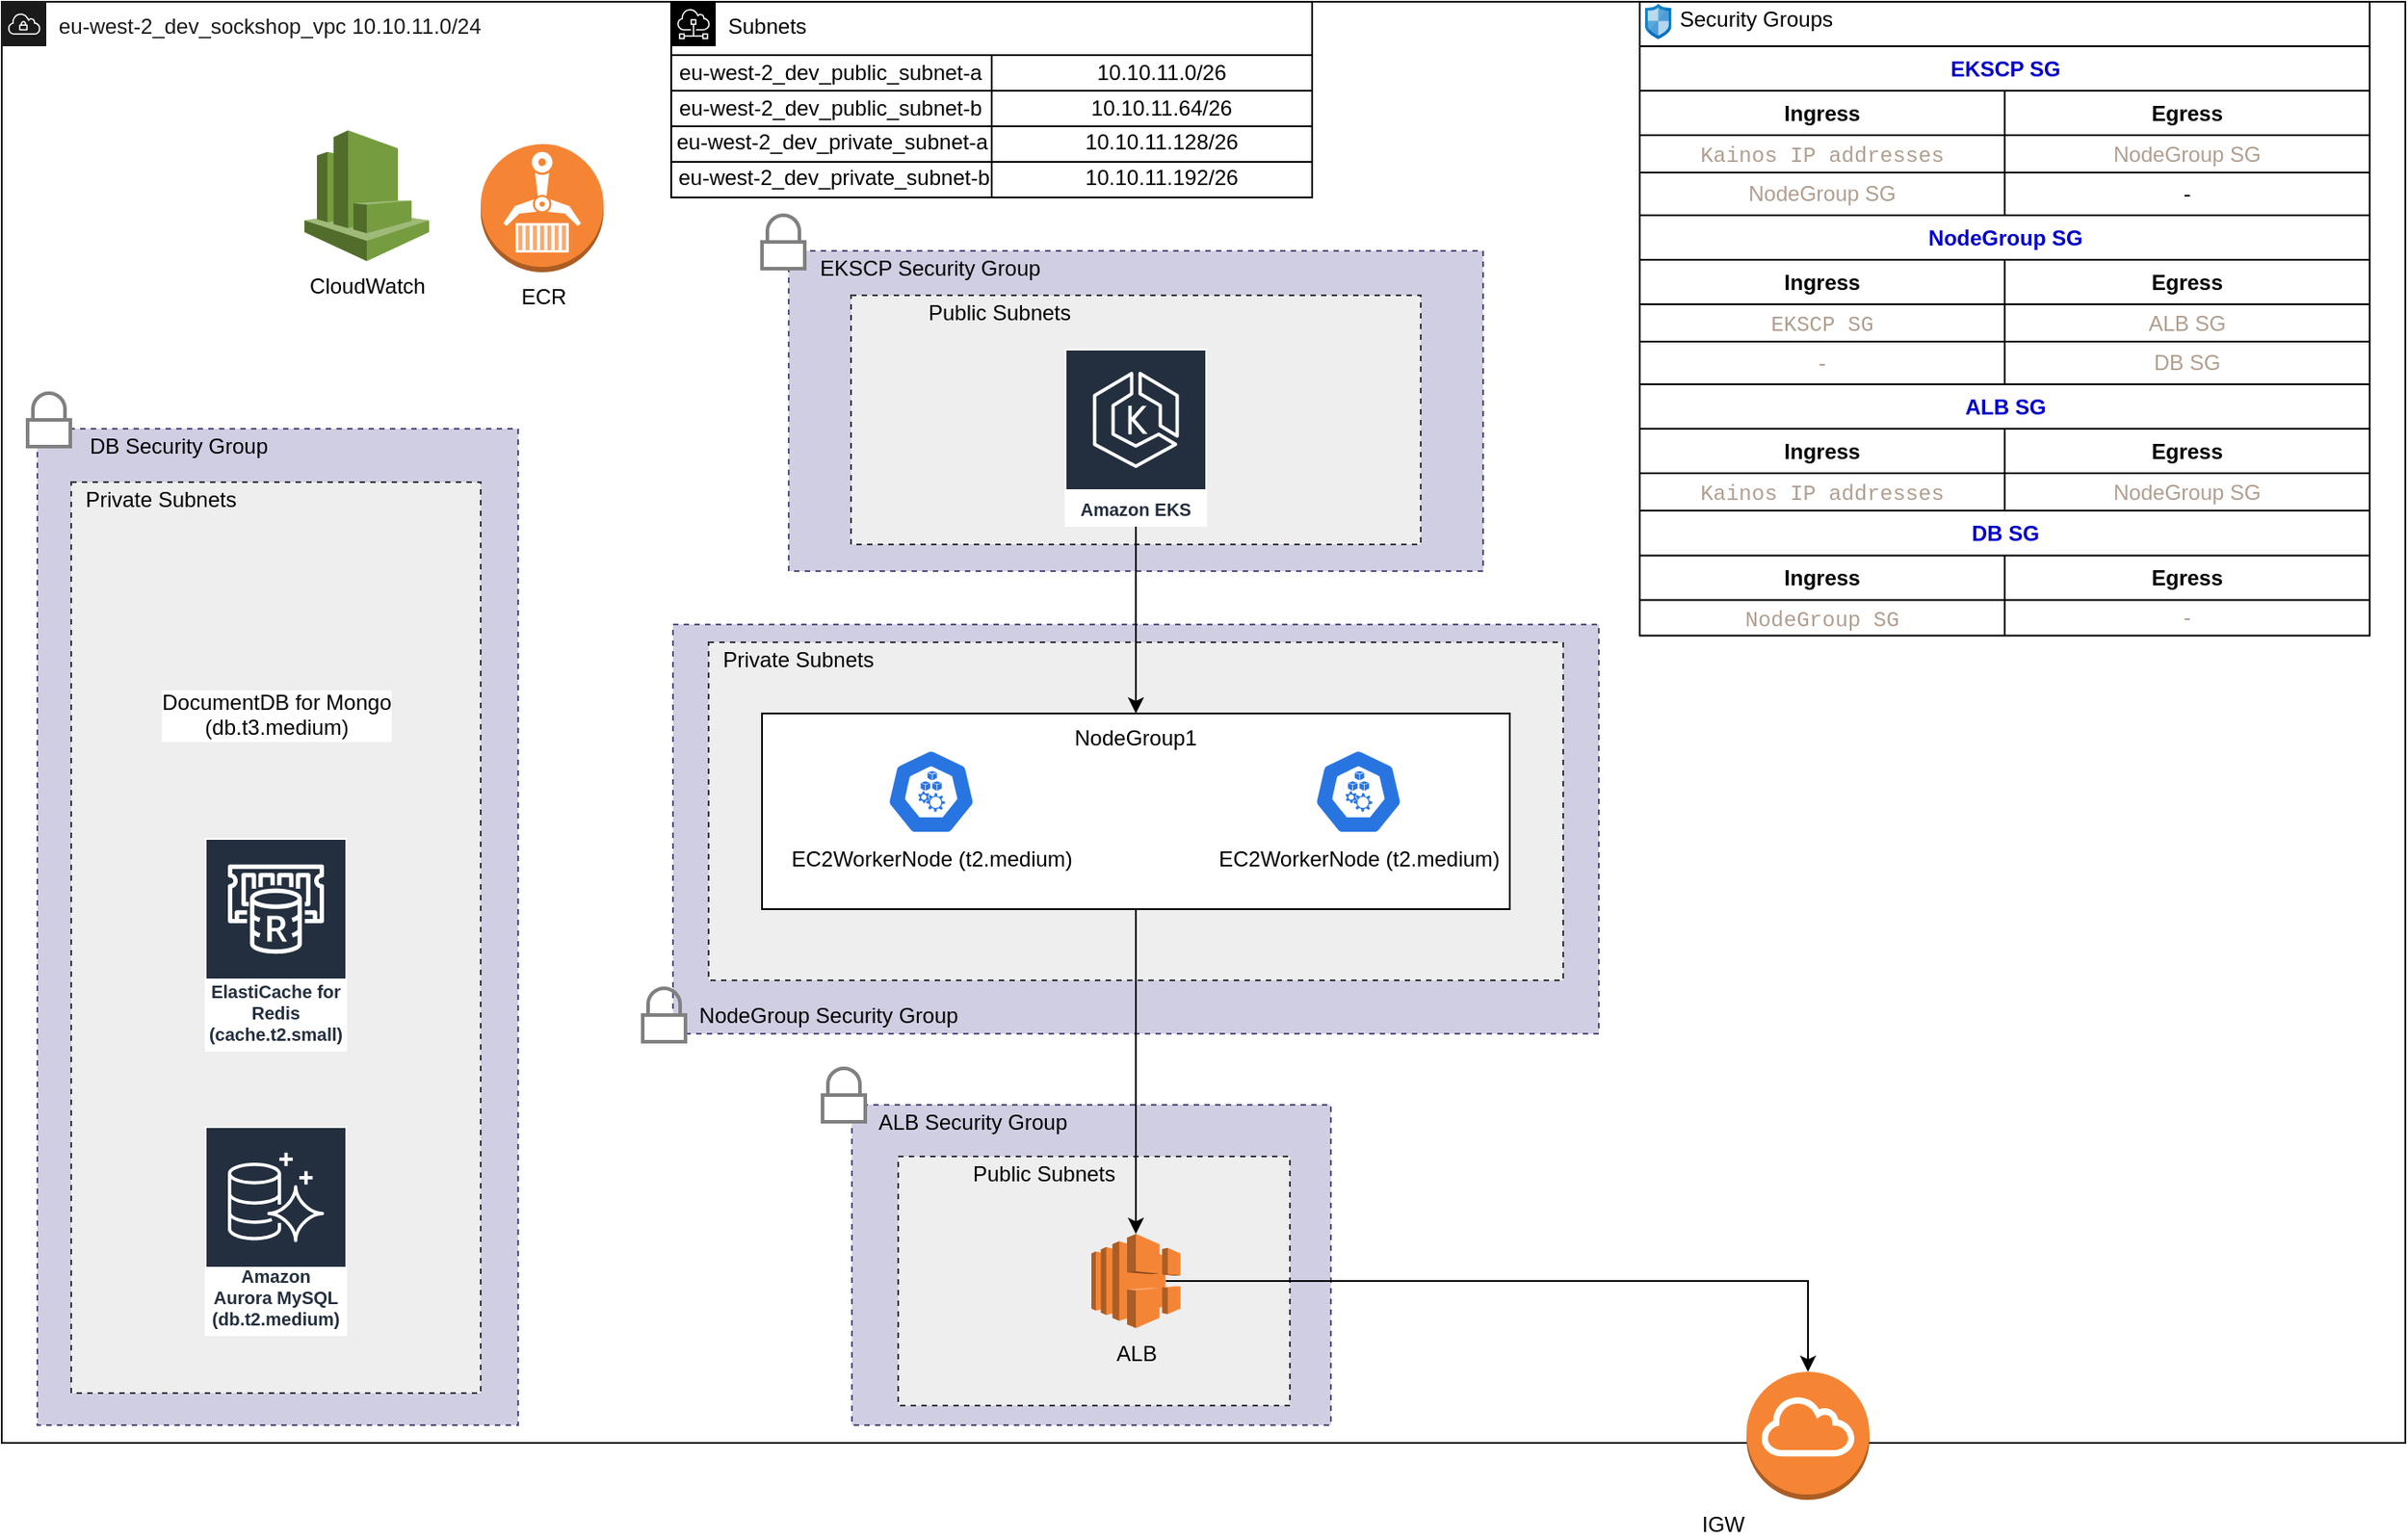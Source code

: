 <mxfile version="15.0.4" type="github">
  <diagram id="c3OkmmICinyhx9Qzug0u" name="Page-1">
    <mxGraphModel dx="2253" dy="826" grid="1" gridSize="10" guides="1" tooltips="1" connect="1" arrows="1" fold="1" page="1" pageScale="1" pageWidth="827" pageHeight="1169" math="0" shadow="0">
      <root>
        <mxCell id="0" />
        <mxCell id="1" parent="0" />
        <mxCell id="Q6DH_GGI92YEEvtaUU8Q-7" value="&lt;font color=&quot;#1a1a1a&quot;&gt;eu-west-2_dev_sockshop_vpc 10.10.11.0/24&lt;/font&gt;" style="outlineConnect=0;gradientColor=none;html=1;whiteSpace=wrap;fontSize=12;fontStyle=0;shape=mxgraph.aws4.group;grIcon=mxgraph.aws4.group_vpc;fillColor=none;verticalAlign=top;align=left;spacingLeft=30;fontColor=#879196;dashed=0;strokeColor=#1A1A1A;" parent="1" vertex="1">
          <mxGeometry x="-120" width="1350" height="810" as="geometry" />
        </mxCell>
        <mxCell id="PPe0d2PN77lnOir_J0Dx-55" value="" style="rounded=0;whiteSpace=wrap;html=1;align=left;fillColor=none;" vertex="1" parent="1">
          <mxGeometry x="800" width="410" height="350" as="geometry" />
        </mxCell>
        <mxCell id="PPe0d2PN77lnOir_J0Dx-1" value="" style="rounded=0;whiteSpace=wrap;html=1;dashed=1;strokeColor=#56517e;fillColor=#d0cee2;" vertex="1" parent="1">
          <mxGeometry x="357.5" y="620" width="269" height="180" as="geometry" />
        </mxCell>
        <mxCell id="PPe0d2PN77lnOir_J0Dx-4" value="" style="rounded=0;whiteSpace=wrap;html=1;dashed=1;strokeColor=#36393d;fillColor=#eeeeee;" vertex="1" parent="1">
          <mxGeometry x="383.5" y="649" width="220" height="140" as="geometry" />
        </mxCell>
        <mxCell id="PPe0d2PN77lnOir_J0Dx-2" value="" style="html=1;verticalLabelPosition=bottom;align=center;labelBackgroundColor=#ffffff;verticalAlign=top;strokeWidth=2;shadow=0;dashed=0;shape=mxgraph.ios7.icons.locked;strokeColor=#808080;" vertex="1" parent="1">
          <mxGeometry x="341" y="599.5" width="24" height="30" as="geometry" />
        </mxCell>
        <mxCell id="PPe0d2PN77lnOir_J0Dx-3" value="ALB Security Group" style="text;html=1;resizable=0;autosize=1;align=center;verticalAlign=middle;points=[];fillColor=none;strokeColor=none;rounded=0;dashed=1;" vertex="1" parent="1">
          <mxGeometry x="365" y="620" width="120" height="20" as="geometry" />
        </mxCell>
        <mxCell id="NVxo6oa8V2vWCA_GPj96-85" value="" style="rounded=0;whiteSpace=wrap;html=1;dashed=1;strokeColor=#56517e;fillColor=#d0cee2;" parent="1" vertex="1">
          <mxGeometry x="322" y="140" width="390" height="180" as="geometry" />
        </mxCell>
        <mxCell id="NVxo6oa8V2vWCA_GPj96-82" value="" style="rounded=0;whiteSpace=wrap;html=1;dashed=1;strokeColor=#56517e;fillColor=#d0cee2;" parent="1" vertex="1">
          <mxGeometry x="257" y="350" width="520" height="230" as="geometry" />
        </mxCell>
        <mxCell id="NVxo6oa8V2vWCA_GPj96-62" value="" style="rounded=0;whiteSpace=wrap;html=1;dashed=1;strokeColor=#56517e;fillColor=#d0cee2;" parent="1" vertex="1">
          <mxGeometry x="-100" y="240" width="270" height="560" as="geometry" />
        </mxCell>
        <mxCell id="NVxo6oa8V2vWCA_GPj96-58" value="" style="rounded=0;whiteSpace=wrap;html=1;dashed=1;strokeColor=#36393d;fillColor=#eeeeee;" parent="1" vertex="1">
          <mxGeometry x="-81" y="270" width="230" height="512" as="geometry" />
        </mxCell>
        <mxCell id="NVxo6oa8V2vWCA_GPj96-56" value="" style="rounded=0;whiteSpace=wrap;html=1;dashed=1;strokeColor=#36393d;fillColor=#eeeeee;" parent="1" vertex="1">
          <mxGeometry x="357" y="165" width="320" height="140" as="geometry" />
        </mxCell>
        <mxCell id="NVxo6oa8V2vWCA_GPj96-54" value="" style="rounded=0;whiteSpace=wrap;html=1;dashed=1;strokeColor=#36393d;fillColor=#eeeeee;" parent="1" vertex="1">
          <mxGeometry x="277" y="360" width="480" height="190" as="geometry" />
        </mxCell>
        <mxCell id="NVxo6oa8V2vWCA_GPj96-47" style="edgeStyle=orthogonalEdgeStyle;rounded=0;orthogonalLoop=1;jettySize=auto;html=1;entryX=0.5;entryY=0;entryDx=0;entryDy=0;entryPerimeter=0;" parent="1" source="Q6DH_GGI92YEEvtaUU8Q-6" target="NVxo6oa8V2vWCA_GPj96-46" edge="1">
          <mxGeometry relative="1" as="geometry" />
        </mxCell>
        <mxCell id="Q6DH_GGI92YEEvtaUU8Q-6" value="NodeGroup1" style="rounded=0;whiteSpace=wrap;html=1;verticalAlign=top;" parent="1" vertex="1">
          <mxGeometry x="307" y="400" width="420" height="110" as="geometry" />
        </mxCell>
        <mxCell id="NVxo6oa8V2vWCA_GPj96-49" style="edgeStyle=orthogonalEdgeStyle;rounded=0;orthogonalLoop=1;jettySize=auto;html=1;" parent="1" source="Q6DH_GGI92YEEvtaUU8Q-1" target="Q6DH_GGI92YEEvtaUU8Q-6" edge="1">
          <mxGeometry relative="1" as="geometry" />
        </mxCell>
        <mxCell id="Q6DH_GGI92YEEvtaUU8Q-1" value="Amazon EKS" style="outlineConnect=0;fontColor=#232F3E;gradientColor=none;strokeColor=#ffffff;fillColor=#232F3E;dashed=0;verticalLabelPosition=middle;verticalAlign=bottom;align=center;html=1;whiteSpace=wrap;fontSize=10;fontStyle=1;spacing=3;shape=mxgraph.aws4.productIcon;prIcon=mxgraph.aws4.eks;" parent="1" vertex="1">
          <mxGeometry x="477" y="195" width="80" height="100" as="geometry" />
        </mxCell>
        <mxCell id="Q6DH_GGI92YEEvtaUU8Q-2" value="EC2WorkerNode (t2.medium)" style="html=1;dashed=0;whitespace=wrap;fillColor=#2875E2;strokeColor=#ffffff;points=[[0.005,0.63,0],[0.1,0.2,0],[0.9,0.2,0],[0.5,0,0],[0.995,0.63,0],[0.72,0.99,0],[0.5,1,0],[0.28,0.99,0]];shape=mxgraph.kubernetes.icon;prIcon=node;verticalAlign=top;labelPosition=center;verticalLabelPosition=bottom;align=center;" parent="1" vertex="1">
          <mxGeometry x="377" y="420" width="50" height="48" as="geometry" />
        </mxCell>
        <mxCell id="Q6DH_GGI92YEEvtaUU8Q-5" value="EC2WorkerNode (t2.medium)" style="html=1;dashed=0;whitespace=wrap;fillColor=#2875E2;strokeColor=#ffffff;points=[[0.005,0.63,0],[0.1,0.2,0],[0.9,0.2,0],[0.5,0,0],[0.995,0.63,0],[0.72,0.99,0],[0.5,1,0],[0.28,0.99,0]];shape=mxgraph.kubernetes.icon;prIcon=node;verticalAlign=top;labelPosition=center;verticalLabelPosition=bottom;align=center;" parent="1" vertex="1">
          <mxGeometry x="617" y="420" width="50" height="48" as="geometry" />
        </mxCell>
        <mxCell id="NVxo6oa8V2vWCA_GPj96-1" value="&lt;font color=&quot;#000000&quot;&gt;Subnets&lt;/font&gt;" style="outlineConnect=0;gradientColor=none;html=1;whiteSpace=wrap;fontSize=12;fontStyle=0;shape=mxgraph.aws4.group;grIcon=mxgraph.aws4.group_subnet;fillColor=none;verticalAlign=top;align=left;spacingLeft=30;fontColor=#E8E8E8;dashed=0;" parent="1" vertex="1">
          <mxGeometry x="256" width="360" height="110" as="geometry" />
        </mxCell>
        <mxCell id="NVxo6oa8V2vWCA_GPj96-24" value="" style="shape=table;startSize=0;container=1;collapsible=0;childLayout=tableLayout;" parent="1" vertex="1">
          <mxGeometry x="256" y="30" width="360" height="80" as="geometry" />
        </mxCell>
        <mxCell id="NVxo6oa8V2vWCA_GPj96-25" value="" style="shape=partialRectangle;collapsible=0;dropTarget=0;pointerEvents=0;fillColor=none;top=0;left=0;bottom=0;right=0;points=[[0,0.5],[1,0.5]];portConstraint=eastwest;" parent="NVxo6oa8V2vWCA_GPj96-24" vertex="1">
          <mxGeometry width="360" height="20" as="geometry" />
        </mxCell>
        <mxCell id="NVxo6oa8V2vWCA_GPj96-26" value="" style="shape=partialRectangle;html=1;whiteSpace=wrap;connectable=0;overflow=hidden;fillColor=none;top=0;left=0;bottom=0;right=0;pointerEvents=1;" parent="NVxo6oa8V2vWCA_GPj96-25" vertex="1">
          <mxGeometry width="180" height="20" as="geometry" />
        </mxCell>
        <mxCell id="NVxo6oa8V2vWCA_GPj96-27" value="" style="shape=partialRectangle;html=1;whiteSpace=wrap;connectable=0;overflow=hidden;fillColor=none;top=0;left=0;bottom=0;right=0;pointerEvents=1;" parent="NVxo6oa8V2vWCA_GPj96-25" vertex="1">
          <mxGeometry x="180" width="180" height="20" as="geometry" />
        </mxCell>
        <mxCell id="NVxo6oa8V2vWCA_GPj96-28" value="" style="shape=partialRectangle;collapsible=0;dropTarget=0;pointerEvents=0;fillColor=none;top=0;left=0;bottom=0;right=0;points=[[0,0.5],[1,0.5]];portConstraint=eastwest;" parent="NVxo6oa8V2vWCA_GPj96-24" vertex="1">
          <mxGeometry y="20" width="360" height="20" as="geometry" />
        </mxCell>
        <mxCell id="NVxo6oa8V2vWCA_GPj96-29" value="" style="shape=partialRectangle;html=1;whiteSpace=wrap;connectable=0;overflow=hidden;fillColor=none;top=0;left=0;bottom=0;right=0;pointerEvents=1;" parent="NVxo6oa8V2vWCA_GPj96-28" vertex="1">
          <mxGeometry width="180" height="20" as="geometry" />
        </mxCell>
        <mxCell id="NVxo6oa8V2vWCA_GPj96-30" value="" style="shape=partialRectangle;html=1;whiteSpace=wrap;connectable=0;overflow=hidden;fillColor=none;top=0;left=0;bottom=0;right=0;pointerEvents=1;" parent="NVxo6oa8V2vWCA_GPj96-28" vertex="1">
          <mxGeometry x="180" width="180" height="20" as="geometry" />
        </mxCell>
        <mxCell id="NVxo6oa8V2vWCA_GPj96-31" value="" style="shape=partialRectangle;collapsible=0;dropTarget=0;pointerEvents=0;fillColor=none;top=0;left=0;bottom=0;right=0;points=[[0,0.5],[1,0.5]];portConstraint=eastwest;" parent="NVxo6oa8V2vWCA_GPj96-24" vertex="1">
          <mxGeometry y="40" width="360" height="20" as="geometry" />
        </mxCell>
        <mxCell id="NVxo6oa8V2vWCA_GPj96-32" value="" style="shape=partialRectangle;html=1;whiteSpace=wrap;connectable=0;overflow=hidden;fillColor=none;top=0;left=0;bottom=0;right=0;pointerEvents=1;" parent="NVxo6oa8V2vWCA_GPj96-31" vertex="1">
          <mxGeometry width="180" height="20" as="geometry" />
        </mxCell>
        <mxCell id="NVxo6oa8V2vWCA_GPj96-33" value="" style="shape=partialRectangle;html=1;whiteSpace=wrap;connectable=0;overflow=hidden;fillColor=none;top=0;left=0;bottom=0;right=0;pointerEvents=1;" parent="NVxo6oa8V2vWCA_GPj96-31" vertex="1">
          <mxGeometry x="180" width="180" height="20" as="geometry" />
        </mxCell>
        <mxCell id="NVxo6oa8V2vWCA_GPj96-34" value="" style="shape=partialRectangle;collapsible=0;dropTarget=0;pointerEvents=0;fillColor=none;top=0;left=0;bottom=0;right=0;points=[[0,0.5],[1,0.5]];portConstraint=eastwest;" parent="NVxo6oa8V2vWCA_GPj96-24" vertex="1">
          <mxGeometry y="60" width="360" height="20" as="geometry" />
        </mxCell>
        <mxCell id="NVxo6oa8V2vWCA_GPj96-35" value="" style="shape=partialRectangle;html=1;whiteSpace=wrap;connectable=0;overflow=hidden;fillColor=none;top=0;left=0;bottom=0;right=0;pointerEvents=1;" parent="NVxo6oa8V2vWCA_GPj96-34" vertex="1">
          <mxGeometry width="180" height="20" as="geometry" />
        </mxCell>
        <mxCell id="NVxo6oa8V2vWCA_GPj96-36" value="" style="shape=partialRectangle;html=1;whiteSpace=wrap;connectable=0;overflow=hidden;fillColor=none;top=0;left=0;bottom=0;right=0;pointerEvents=1;" parent="NVxo6oa8V2vWCA_GPj96-34" vertex="1">
          <mxGeometry x="180" width="180" height="20" as="geometry" />
        </mxCell>
        <mxCell id="NVxo6oa8V2vWCA_GPj96-2" value="eu-west-2_dev_public_subnet-a" style="text;html=1;resizable=0;autosize=1;align=center;verticalAlign=middle;points=[];fillColor=none;strokeColor=none;rounded=0;" parent="1" vertex="1">
          <mxGeometry x="250" y="30" width="190" height="20" as="geometry" />
        </mxCell>
        <mxCell id="NVxo6oa8V2vWCA_GPj96-37" value="10.10.11.0/26" style="text;html=1;resizable=0;autosize=1;align=center;verticalAlign=middle;points=[];fillColor=none;strokeColor=none;rounded=0;" parent="1" vertex="1">
          <mxGeometry x="486" y="30" width="90" height="20" as="geometry" />
        </mxCell>
        <mxCell id="NVxo6oa8V2vWCA_GPj96-38" value="eu-west-2_dev_public_subnet-b" style="text;html=1;resizable=0;autosize=1;align=center;verticalAlign=middle;points=[];fillColor=none;strokeColor=none;rounded=0;" parent="1" vertex="1">
          <mxGeometry x="250" y="50" width="190" height="20" as="geometry" />
        </mxCell>
        <mxCell id="NVxo6oa8V2vWCA_GPj96-39" value="10.10.11.64/26" style="text;html=1;resizable=0;autosize=1;align=center;verticalAlign=middle;points=[];fillColor=none;strokeColor=none;rounded=0;" parent="1" vertex="1">
          <mxGeometry x="486" y="50" width="90" height="20" as="geometry" />
        </mxCell>
        <mxCell id="NVxo6oa8V2vWCA_GPj96-40" value="eu-west-2_dev_private_subnet-a" style="text;html=1;resizable=0;autosize=1;align=center;verticalAlign=middle;points=[];fillColor=none;strokeColor=none;rounded=0;" parent="1" vertex="1">
          <mxGeometry x="251" y="69" width="190" height="20" as="geometry" />
        </mxCell>
        <mxCell id="NVxo6oa8V2vWCA_GPj96-41" value="10.10.11.128/26" style="text;html=1;resizable=0;autosize=1;align=center;verticalAlign=middle;points=[];fillColor=none;strokeColor=none;rounded=0;" parent="1" vertex="1">
          <mxGeometry x="481" y="69" width="100" height="20" as="geometry" />
        </mxCell>
        <mxCell id="NVxo6oa8V2vWCA_GPj96-42" value="eu-west-2_dev_private_subnet-b" style="text;html=1;resizable=0;autosize=1;align=center;verticalAlign=middle;points=[];fillColor=none;strokeColor=none;rounded=0;" parent="1" vertex="1">
          <mxGeometry x="252" y="89" width="190" height="20" as="geometry" />
        </mxCell>
        <mxCell id="NVxo6oa8V2vWCA_GPj96-43" value="10.10.11.192/26" style="text;html=1;resizable=0;autosize=1;align=center;verticalAlign=middle;points=[];fillColor=none;strokeColor=none;rounded=0;" parent="1" vertex="1">
          <mxGeometry x="481" y="89" width="100" height="20" as="geometry" />
        </mxCell>
        <mxCell id="NVxo6oa8V2vWCA_GPj96-45" value="IGW" style="outlineConnect=0;dashed=0;verticalLabelPosition=bottom;verticalAlign=top;align=right;html=1;shape=mxgraph.aws3.internet_gateway;fillColor=#F58534;gradientColor=none;strokeColor=#000000;labelPosition=left;" parent="1" vertex="1">
          <mxGeometry x="860" y="770" width="69" height="72" as="geometry" />
        </mxCell>
        <mxCell id="NVxo6oa8V2vWCA_GPj96-48" style="edgeStyle=orthogonalEdgeStyle;rounded=0;orthogonalLoop=1;jettySize=auto;html=1;exitX=0.835;exitY=0.5;exitDx=0;exitDy=0;exitPerimeter=0;" parent="1" source="NVxo6oa8V2vWCA_GPj96-46" target="NVxo6oa8V2vWCA_GPj96-45" edge="1">
          <mxGeometry relative="1" as="geometry" />
        </mxCell>
        <mxCell id="NVxo6oa8V2vWCA_GPj96-46" value="ALB" style="outlineConnect=0;dashed=0;verticalLabelPosition=bottom;verticalAlign=top;align=center;html=1;shape=mxgraph.aws3.elastic_load_balancing;fillColor=#F58536;gradientColor=none;strokeColor=#000000;" parent="1" vertex="1">
          <mxGeometry x="492" y="692.5" width="50" height="53" as="geometry" />
        </mxCell>
        <mxCell id="NVxo6oa8V2vWCA_GPj96-50" value="DocumentDB for Mongo &lt;br&gt;(db.t3.medium)" style="shape=image;html=1;verticalAlign=top;verticalLabelPosition=bottom;labelBackgroundColor=#ffffff;imageAspect=0;aspect=fixed;image=https://cdn4.iconfinder.com/data/icons/wonderful-christmas-3d-1/128/2._Cooking_1024.png;strokeColor=#000000;" parent="1" vertex="1">
          <mxGeometry x="-11" y="290" width="90" height="90" as="geometry" />
        </mxCell>
        <mxCell id="NVxo6oa8V2vWCA_GPj96-51" value="Amazon ElastiCache for Redis (cache.t2.small)" style="outlineConnect=0;fontColor=#232F3E;gradientColor=none;strokeColor=#ffffff;fillColor=#232F3E;dashed=0;verticalLabelPosition=middle;verticalAlign=bottom;align=center;html=1;whiteSpace=wrap;fontSize=10;fontStyle=1;spacing=3;shape=mxgraph.aws4.productIcon;prIcon=mxgraph.aws4.elasticache_for_redis;" parent="1" vertex="1">
          <mxGeometry x="-6" y="470" width="80" height="120" as="geometry" />
        </mxCell>
        <mxCell id="NVxo6oa8V2vWCA_GPj96-52" value="Amazon&lt;br&gt;Aurora MySQL (db.t2.medium)" style="outlineConnect=0;fontColor=#232F3E;gradientColor=none;strokeColor=#ffffff;fillColor=#232F3E;dashed=0;verticalLabelPosition=middle;verticalAlign=bottom;align=center;html=1;whiteSpace=wrap;fontSize=10;fontStyle=1;spacing=3;shape=mxgraph.aws4.productIcon;prIcon=mxgraph.aws4.aurora;" parent="1" vertex="1">
          <mxGeometry x="-6" y="632" width="80" height="118" as="geometry" />
        </mxCell>
        <mxCell id="NVxo6oa8V2vWCA_GPj96-55" value="Private Subnets" style="text;html=1;resizable=0;autosize=1;align=center;verticalAlign=middle;points=[];fillColor=none;strokeColor=none;rounded=0;dashed=1;" parent="1" vertex="1">
          <mxGeometry x="277" y="360" width="100" height="20" as="geometry" />
        </mxCell>
        <mxCell id="NVxo6oa8V2vWCA_GPj96-57" value="Public Subnets" style="text;html=1;resizable=0;autosize=1;align=center;verticalAlign=middle;points=[];fillColor=none;strokeColor=none;rounded=0;dashed=1;" parent="1" vertex="1">
          <mxGeometry x="390" y="165" width="100" height="20" as="geometry" />
        </mxCell>
        <mxCell id="NVxo6oa8V2vWCA_GPj96-59" value="Private Subnets" style="text;html=1;resizable=0;autosize=1;align=center;verticalAlign=middle;points=[];fillColor=none;strokeColor=none;rounded=0;dashed=1;" parent="1" vertex="1">
          <mxGeometry x="-81" y="270" width="100" height="20" as="geometry" />
        </mxCell>
        <mxCell id="NVxo6oa8V2vWCA_GPj96-60" value="CloudWatch" style="outlineConnect=0;dashed=0;verticalLabelPosition=bottom;verticalAlign=top;align=center;html=1;shape=mxgraph.aws3.cloudwatch;fillColor=#759C3E;gradientColor=none;strokeColor=#1A1A1A;" parent="1" vertex="1">
          <mxGeometry x="50" y="72.25" width="70" height="73.5" as="geometry" />
        </mxCell>
        <mxCell id="NVxo6oa8V2vWCA_GPj96-61" value="ECR" style="outlineConnect=0;dashed=0;verticalLabelPosition=bottom;verticalAlign=top;align=center;html=1;shape=mxgraph.aws3.ecr;fillColor=#F58534;gradientColor=none;strokeColor=#1A1A1A;" parent="1" vertex="1">
          <mxGeometry x="149" y="80" width="69" height="72" as="geometry" />
        </mxCell>
        <mxCell id="NVxo6oa8V2vWCA_GPj96-63" value="" style="html=1;verticalLabelPosition=bottom;align=center;labelBackgroundColor=#ffffff;verticalAlign=top;strokeWidth=2;shadow=0;dashed=0;shape=mxgraph.ios7.icons.locked;strokeColor=#808080;" parent="1" vertex="1">
          <mxGeometry x="-105.5" y="220" width="24" height="30" as="geometry" />
        </mxCell>
        <mxCell id="NVxo6oa8V2vWCA_GPj96-64" value="DB Security Group" style="text;html=1;resizable=0;autosize=1;align=center;verticalAlign=middle;points=[];fillColor=none;strokeColor=none;rounded=0;dashed=1;" parent="1" vertex="1">
          <mxGeometry x="-81.5" y="240" width="120" height="20" as="geometry" />
        </mxCell>
        <mxCell id="NVxo6oa8V2vWCA_GPj96-83" value="" style="html=1;verticalLabelPosition=bottom;align=center;labelBackgroundColor=#ffffff;verticalAlign=top;strokeWidth=2;shadow=0;dashed=0;shape=mxgraph.ios7.icons.locked;strokeColor=#808080;" parent="1" vertex="1">
          <mxGeometry x="240" y="554.5" width="24" height="30" as="geometry" />
        </mxCell>
        <mxCell id="NVxo6oa8V2vWCA_GPj96-84" value="NodeGroup Security Group" style="text;html=1;resizable=0;autosize=1;align=center;verticalAlign=middle;points=[];fillColor=none;strokeColor=none;rounded=0;dashed=1;" parent="1" vertex="1">
          <mxGeometry x="264" y="559.5" width="160" height="20" as="geometry" />
        </mxCell>
        <mxCell id="NVxo6oa8V2vWCA_GPj96-86" value="" style="html=1;verticalLabelPosition=bottom;align=center;labelBackgroundColor=#ffffff;verticalAlign=top;strokeWidth=2;shadow=0;dashed=0;shape=mxgraph.ios7.icons.locked;strokeColor=#808080;" parent="1" vertex="1">
          <mxGeometry x="307" y="120" width="24" height="30" as="geometry" />
        </mxCell>
        <mxCell id="NVxo6oa8V2vWCA_GPj96-87" value="EKSCP Security Group" style="text;html=1;resizable=0;autosize=1;align=center;verticalAlign=middle;points=[];fillColor=none;strokeColor=none;rounded=0;dashed=1;" parent="1" vertex="1">
          <mxGeometry x="331" y="140" width="140" height="20" as="geometry" />
        </mxCell>
        <mxCell id="PPe0d2PN77lnOir_J0Dx-5" value="Public Subnets" style="text;html=1;resizable=0;autosize=1;align=center;verticalAlign=middle;points=[];fillColor=none;strokeColor=none;rounded=0;dashed=1;" vertex="1" parent="1">
          <mxGeometry x="414.5" y="649" width="100" height="20" as="geometry" />
        </mxCell>
        <mxCell id="PPe0d2PN77lnOir_J0Dx-44" value="" style="shape=table;startSize=0;container=1;collapsible=0;childLayout=tableLayout;" vertex="1" parent="1">
          <mxGeometry x="800" y="50" width="410" height="70" as="geometry" />
        </mxCell>
        <mxCell id="PPe0d2PN77lnOir_J0Dx-45" value="" style="shape=partialRectangle;collapsible=0;dropTarget=0;pointerEvents=0;fillColor=none;top=0;left=0;bottom=0;right=0;points=[[0,0.5],[1,0.5]];portConstraint=eastwest;" vertex="1" parent="PPe0d2PN77lnOir_J0Dx-44">
          <mxGeometry width="410" height="25" as="geometry" />
        </mxCell>
        <mxCell id="PPe0d2PN77lnOir_J0Dx-46" value="Ingress" style="shape=partialRectangle;html=1;whiteSpace=wrap;connectable=0;overflow=hidden;fillColor=none;top=0;left=0;bottom=0;right=0;pointerEvents=1;fontStyle=1" vertex="1" parent="PPe0d2PN77lnOir_J0Dx-45">
          <mxGeometry width="205" height="25" as="geometry" />
        </mxCell>
        <mxCell id="PPe0d2PN77lnOir_J0Dx-47" value="Egress" style="shape=partialRectangle;html=1;whiteSpace=wrap;connectable=0;overflow=hidden;fillColor=none;top=0;left=0;bottom=0;right=0;pointerEvents=1;fontStyle=1" vertex="1" parent="PPe0d2PN77lnOir_J0Dx-45">
          <mxGeometry x="205" width="205" height="25" as="geometry" />
        </mxCell>
        <mxCell id="PPe0d2PN77lnOir_J0Dx-48" value="" style="shape=partialRectangle;collapsible=0;dropTarget=0;pointerEvents=0;fillColor=none;top=0;left=0;bottom=0;right=0;points=[[0,0.5],[1,0.5]];portConstraint=eastwest;" vertex="1" parent="PPe0d2PN77lnOir_J0Dx-44">
          <mxGeometry y="25" width="410" height="21" as="geometry" />
        </mxCell>
        <mxCell id="PPe0d2PN77lnOir_J0Dx-49" value="&lt;div style=&quot;font-family: &amp;#34;menlo&amp;#34; , &amp;#34;monaco&amp;#34; , &amp;#34;courier new&amp;#34; , monospace ; line-height: 18px&quot;&gt;&lt;span style=&quot;background-color: rgb(255 , 255 , 255)&quot;&gt;&lt;font color=&quot;#b09e8f&quot;&gt;Kainos IP addresses&lt;/font&gt;&lt;/span&gt;&lt;/div&gt;" style="shape=partialRectangle;html=1;whiteSpace=wrap;connectable=0;overflow=hidden;fillColor=none;top=0;left=0;bottom=0;right=0;pointerEvents=1;" vertex="1" parent="PPe0d2PN77lnOir_J0Dx-48">
          <mxGeometry width="205" height="21" as="geometry" />
        </mxCell>
        <mxCell id="PPe0d2PN77lnOir_J0Dx-50" value="&lt;font&gt;NodeGroup SG&lt;/font&gt;" style="shape=partialRectangle;html=1;whiteSpace=wrap;connectable=0;overflow=hidden;fillColor=none;top=0;left=0;bottom=0;right=0;pointerEvents=1;fontColor=#B09E8F;" vertex="1" parent="PPe0d2PN77lnOir_J0Dx-48">
          <mxGeometry x="205" width="205" height="21" as="geometry" />
        </mxCell>
        <mxCell id="PPe0d2PN77lnOir_J0Dx-51" value="" style="shape=partialRectangle;collapsible=0;dropTarget=0;pointerEvents=0;fillColor=none;top=0;left=0;bottom=0;right=0;points=[[0,0.5],[1,0.5]];portConstraint=eastwest;" vertex="1" parent="PPe0d2PN77lnOir_J0Dx-44">
          <mxGeometry y="46" width="410" height="24" as="geometry" />
        </mxCell>
        <mxCell id="PPe0d2PN77lnOir_J0Dx-52" value="NodeGroup SG" style="shape=partialRectangle;html=1;whiteSpace=wrap;connectable=0;overflow=hidden;fillColor=none;top=0;left=0;bottom=0;right=0;pointerEvents=1;fontColor=#B09E8F;" vertex="1" parent="PPe0d2PN77lnOir_J0Dx-51">
          <mxGeometry width="205" height="24" as="geometry" />
        </mxCell>
        <mxCell id="PPe0d2PN77lnOir_J0Dx-53" value="-" style="shape=partialRectangle;html=1;whiteSpace=wrap;connectable=0;overflow=hidden;fillColor=none;top=0;left=0;bottom=0;right=0;pointerEvents=1;" vertex="1" parent="PPe0d2PN77lnOir_J0Dx-51">
          <mxGeometry x="205" width="205" height="24" as="geometry" />
        </mxCell>
        <mxCell id="PPe0d2PN77lnOir_J0Dx-54" value="" style="aspect=fixed;html=1;points=[];align=center;image;fontSize=12;image=img/lib/mscae/Network_Security_Groups_Classic.svg;" vertex="1" parent="1">
          <mxGeometry x="803" y="1" width="14.8" height="20" as="geometry" />
        </mxCell>
        <mxCell id="PPe0d2PN77lnOir_J0Dx-56" value="Security Groups" style="text;html=1;resizable=0;autosize=1;align=center;verticalAlign=middle;points=[];fillColor=none;strokeColor=none;rounded=0;" vertex="1" parent="1">
          <mxGeometry x="814.8" width="100" height="20" as="geometry" />
        </mxCell>
        <mxCell id="PPe0d2PN77lnOir_J0Dx-57" value="" style="rounded=0;whiteSpace=wrap;html=1;align=left;" vertex="1" parent="1">
          <mxGeometry x="800" y="25" width="410" height="25" as="geometry" />
        </mxCell>
        <mxCell id="PPe0d2PN77lnOir_J0Dx-58" value="EKSCP SG" style="text;html=1;resizable=0;autosize=1;align=center;verticalAlign=middle;points=[];fillColor=none;strokeColor=none;rounded=0;fontStyle=1;fontColor=#0000CC;" vertex="1" parent="1">
          <mxGeometry x="965" y="27.5" width="80" height="20" as="geometry" />
        </mxCell>
        <mxCell id="PPe0d2PN77lnOir_J0Dx-60" value="" style="shape=table;startSize=0;container=1;collapsible=0;childLayout=tableLayout;" vertex="1" parent="1">
          <mxGeometry x="800" y="145" width="410" height="70" as="geometry" />
        </mxCell>
        <mxCell id="PPe0d2PN77lnOir_J0Dx-61" value="" style="shape=partialRectangle;collapsible=0;dropTarget=0;pointerEvents=0;fillColor=none;top=0;left=0;bottom=0;right=0;points=[[0,0.5],[1,0.5]];portConstraint=eastwest;" vertex="1" parent="PPe0d2PN77lnOir_J0Dx-60">
          <mxGeometry width="410" height="25" as="geometry" />
        </mxCell>
        <mxCell id="PPe0d2PN77lnOir_J0Dx-62" value="Ingress" style="shape=partialRectangle;html=1;whiteSpace=wrap;connectable=0;overflow=hidden;fillColor=none;top=0;left=0;bottom=0;right=0;pointerEvents=1;fontStyle=1" vertex="1" parent="PPe0d2PN77lnOir_J0Dx-61">
          <mxGeometry width="205" height="25" as="geometry" />
        </mxCell>
        <mxCell id="PPe0d2PN77lnOir_J0Dx-63" value="Egress" style="shape=partialRectangle;html=1;whiteSpace=wrap;connectable=0;overflow=hidden;fillColor=none;top=0;left=0;bottom=0;right=0;pointerEvents=1;fontStyle=1" vertex="1" parent="PPe0d2PN77lnOir_J0Dx-61">
          <mxGeometry x="205" width="205" height="25" as="geometry" />
        </mxCell>
        <mxCell id="PPe0d2PN77lnOir_J0Dx-64" value="" style="shape=partialRectangle;collapsible=0;dropTarget=0;pointerEvents=0;fillColor=none;top=0;left=0;bottom=0;right=0;points=[[0,0.5],[1,0.5]];portConstraint=eastwest;" vertex="1" parent="PPe0d2PN77lnOir_J0Dx-60">
          <mxGeometry y="25" width="410" height="21" as="geometry" />
        </mxCell>
        <mxCell id="PPe0d2PN77lnOir_J0Dx-65" value="&lt;div style=&quot;font-family: &amp;#34;menlo&amp;#34; , &amp;#34;monaco&amp;#34; , &amp;#34;courier new&amp;#34; , monospace ; line-height: 18px&quot;&gt;&lt;span style=&quot;background-color: rgb(255 , 255 , 255)&quot;&gt;&lt;font color=&quot;#b09e8f&quot;&gt;EKSCP SG&lt;/font&gt;&lt;/span&gt;&lt;/div&gt;" style="shape=partialRectangle;html=1;whiteSpace=wrap;connectable=0;overflow=hidden;fillColor=none;top=0;left=0;bottom=0;right=0;pointerEvents=1;" vertex="1" parent="PPe0d2PN77lnOir_J0Dx-64">
          <mxGeometry width="205" height="21" as="geometry" />
        </mxCell>
        <mxCell id="PPe0d2PN77lnOir_J0Dx-66" value="&lt;font&gt;ALB SG&lt;/font&gt;" style="shape=partialRectangle;html=1;whiteSpace=wrap;connectable=0;overflow=hidden;fillColor=none;top=0;left=0;bottom=0;right=0;pointerEvents=1;fontColor=#B09E8F;" vertex="1" parent="PPe0d2PN77lnOir_J0Dx-64">
          <mxGeometry x="205" width="205" height="21" as="geometry" />
        </mxCell>
        <mxCell id="PPe0d2PN77lnOir_J0Dx-67" value="" style="shape=partialRectangle;collapsible=0;dropTarget=0;pointerEvents=0;fillColor=none;top=0;left=0;bottom=0;right=0;points=[[0,0.5],[1,0.5]];portConstraint=eastwest;" vertex="1" parent="PPe0d2PN77lnOir_J0Dx-60">
          <mxGeometry y="46" width="410" height="24" as="geometry" />
        </mxCell>
        <mxCell id="PPe0d2PN77lnOir_J0Dx-68" value="-" style="shape=partialRectangle;html=1;whiteSpace=wrap;connectable=0;overflow=hidden;fillColor=none;top=0;left=0;bottom=0;right=0;pointerEvents=1;fontColor=#B09E8F;" vertex="1" parent="PPe0d2PN77lnOir_J0Dx-67">
          <mxGeometry width="205" height="24" as="geometry" />
        </mxCell>
        <mxCell id="PPe0d2PN77lnOir_J0Dx-69" value="&lt;font color=&quot;#b09e8f&quot;&gt;DB SG&lt;/font&gt;" style="shape=partialRectangle;html=1;whiteSpace=wrap;connectable=0;overflow=hidden;fillColor=none;top=0;left=0;bottom=0;right=0;pointerEvents=1;" vertex="1" parent="PPe0d2PN77lnOir_J0Dx-67">
          <mxGeometry x="205" width="205" height="24" as="geometry" />
        </mxCell>
        <mxCell id="PPe0d2PN77lnOir_J0Dx-70" value="" style="rounded=0;whiteSpace=wrap;html=1;align=left;" vertex="1" parent="1">
          <mxGeometry x="800" y="120" width="410" height="25" as="geometry" />
        </mxCell>
        <mxCell id="PPe0d2PN77lnOir_J0Dx-71" value="NodeGroup SG" style="text;html=1;resizable=0;autosize=1;align=center;verticalAlign=middle;points=[];fillColor=none;strokeColor=none;rounded=0;fontStyle=1;fontColor=#0000CC;" vertex="1" parent="1">
          <mxGeometry x="955" y="122.5" width="100" height="20" as="geometry" />
        </mxCell>
        <mxCell id="PPe0d2PN77lnOir_J0Dx-72" value="" style="shape=table;startSize=0;container=1;collapsible=0;childLayout=tableLayout;" vertex="1" parent="1">
          <mxGeometry x="800" y="240" width="410" height="46" as="geometry" />
        </mxCell>
        <mxCell id="PPe0d2PN77lnOir_J0Dx-73" value="" style="shape=partialRectangle;collapsible=0;dropTarget=0;pointerEvents=0;fillColor=none;top=0;left=0;bottom=0;right=0;points=[[0,0.5],[1,0.5]];portConstraint=eastwest;" vertex="1" parent="PPe0d2PN77lnOir_J0Dx-72">
          <mxGeometry width="410" height="25" as="geometry" />
        </mxCell>
        <mxCell id="PPe0d2PN77lnOir_J0Dx-74" value="Ingress" style="shape=partialRectangle;html=1;whiteSpace=wrap;connectable=0;overflow=hidden;fillColor=none;top=0;left=0;bottom=0;right=0;pointerEvents=1;fontStyle=1" vertex="1" parent="PPe0d2PN77lnOir_J0Dx-73">
          <mxGeometry width="205" height="25" as="geometry" />
        </mxCell>
        <mxCell id="PPe0d2PN77lnOir_J0Dx-75" value="Egress" style="shape=partialRectangle;html=1;whiteSpace=wrap;connectable=0;overflow=hidden;fillColor=none;top=0;left=0;bottom=0;right=0;pointerEvents=1;fontStyle=1" vertex="1" parent="PPe0d2PN77lnOir_J0Dx-73">
          <mxGeometry x="205" width="205" height="25" as="geometry" />
        </mxCell>
        <mxCell id="PPe0d2PN77lnOir_J0Dx-76" value="" style="shape=partialRectangle;collapsible=0;dropTarget=0;pointerEvents=0;fillColor=none;top=0;left=0;bottom=0;right=0;points=[[0,0.5],[1,0.5]];portConstraint=eastwest;" vertex="1" parent="PPe0d2PN77lnOir_J0Dx-72">
          <mxGeometry y="25" width="410" height="21" as="geometry" />
        </mxCell>
        <mxCell id="PPe0d2PN77lnOir_J0Dx-77" value="&lt;div style=&quot;font-family: &amp;#34;menlo&amp;#34; , &amp;#34;monaco&amp;#34; , &amp;#34;courier new&amp;#34; , monospace ; line-height: 18px&quot;&gt;&lt;span style=&quot;background-color: rgb(255 , 255 , 255)&quot;&gt;&lt;font color=&quot;#b09e8f&quot;&gt;Kainos IP addresses&lt;/font&gt;&lt;/span&gt;&lt;/div&gt;" style="shape=partialRectangle;html=1;whiteSpace=wrap;connectable=0;overflow=hidden;fillColor=none;top=0;left=0;bottom=0;right=0;pointerEvents=1;" vertex="1" parent="PPe0d2PN77lnOir_J0Dx-76">
          <mxGeometry width="205" height="21" as="geometry" />
        </mxCell>
        <mxCell id="PPe0d2PN77lnOir_J0Dx-78" value="&lt;font&gt;NodeGroup SG&lt;/font&gt;" style="shape=partialRectangle;html=1;whiteSpace=wrap;connectable=0;overflow=hidden;fillColor=none;top=0;left=0;bottom=0;right=0;pointerEvents=1;fontColor=#B09E8F;" vertex="1" parent="PPe0d2PN77lnOir_J0Dx-76">
          <mxGeometry x="205" width="205" height="21" as="geometry" />
        </mxCell>
        <mxCell id="PPe0d2PN77lnOir_J0Dx-82" value="" style="rounded=0;whiteSpace=wrap;html=1;align=left;" vertex="1" parent="1">
          <mxGeometry x="800" y="215" width="410" height="25" as="geometry" />
        </mxCell>
        <mxCell id="PPe0d2PN77lnOir_J0Dx-83" value="ALB SG" style="text;html=1;resizable=0;autosize=1;align=center;verticalAlign=middle;points=[];fillColor=none;strokeColor=none;rounded=0;fontStyle=1;fontColor=#0000CC;" vertex="1" parent="1">
          <mxGeometry x="975" y="217.5" width="60" height="20" as="geometry" />
        </mxCell>
        <mxCell id="PPe0d2PN77lnOir_J0Dx-84" value="" style="shape=table;startSize=0;container=1;collapsible=0;childLayout=tableLayout;" vertex="1" parent="1">
          <mxGeometry x="800" y="311.25" width="410" height="45" as="geometry" />
        </mxCell>
        <mxCell id="PPe0d2PN77lnOir_J0Dx-85" value="" style="shape=partialRectangle;collapsible=0;dropTarget=0;pointerEvents=0;fillColor=none;top=0;left=0;bottom=0;right=0;points=[[0,0.5],[1,0.5]];portConstraint=eastwest;" vertex="1" parent="PPe0d2PN77lnOir_J0Dx-84">
          <mxGeometry width="410" height="25" as="geometry" />
        </mxCell>
        <mxCell id="PPe0d2PN77lnOir_J0Dx-86" value="Ingress" style="shape=partialRectangle;html=1;whiteSpace=wrap;connectable=0;overflow=hidden;fillColor=none;top=0;left=0;bottom=0;right=0;pointerEvents=1;fontStyle=1" vertex="1" parent="PPe0d2PN77lnOir_J0Dx-85">
          <mxGeometry width="205" height="25" as="geometry" />
        </mxCell>
        <mxCell id="PPe0d2PN77lnOir_J0Dx-87" value="Egress" style="shape=partialRectangle;html=1;whiteSpace=wrap;connectable=0;overflow=hidden;fillColor=none;top=0;left=0;bottom=0;right=0;pointerEvents=1;fontStyle=1" vertex="1" parent="PPe0d2PN77lnOir_J0Dx-85">
          <mxGeometry x="205" width="205" height="25" as="geometry" />
        </mxCell>
        <mxCell id="PPe0d2PN77lnOir_J0Dx-88" value="" style="shape=partialRectangle;collapsible=0;dropTarget=0;pointerEvents=0;fillColor=none;top=0;left=0;bottom=0;right=0;points=[[0,0.5],[1,0.5]];portConstraint=eastwest;" vertex="1" parent="PPe0d2PN77lnOir_J0Dx-84">
          <mxGeometry y="25" width="410" height="20" as="geometry" />
        </mxCell>
        <mxCell id="PPe0d2PN77lnOir_J0Dx-89" value="&lt;div style=&quot;font-family: &amp;#34;menlo&amp;#34; , &amp;#34;monaco&amp;#34; , &amp;#34;courier new&amp;#34; , monospace ; line-height: 18px&quot;&gt;&lt;span style=&quot;background-color: rgb(255 , 255 , 255)&quot;&gt;&lt;font color=&quot;#b09e8f&quot;&gt;NodeGroup SG&lt;/font&gt;&lt;/span&gt;&lt;/div&gt;" style="shape=partialRectangle;html=1;whiteSpace=wrap;connectable=0;overflow=hidden;fillColor=none;top=0;left=0;bottom=0;right=0;pointerEvents=1;" vertex="1" parent="PPe0d2PN77lnOir_J0Dx-88">
          <mxGeometry width="205" height="20" as="geometry" />
        </mxCell>
        <mxCell id="PPe0d2PN77lnOir_J0Dx-90" value="&lt;font&gt;-&lt;/font&gt;" style="shape=partialRectangle;html=1;whiteSpace=wrap;connectable=0;overflow=hidden;fillColor=none;top=0;left=0;bottom=0;right=0;pointerEvents=1;fontColor=#B09E8F;" vertex="1" parent="PPe0d2PN77lnOir_J0Dx-88">
          <mxGeometry x="205" width="205" height="20" as="geometry" />
        </mxCell>
        <mxCell id="PPe0d2PN77lnOir_J0Dx-94" value="DB SG" style="text;html=1;resizable=0;autosize=1;align=center;verticalAlign=middle;points=[];fillColor=none;strokeColor=none;rounded=0;fontStyle=1;fontColor=#0000CC;" vertex="1" parent="1">
          <mxGeometry x="980" y="288.75" width="50" height="20" as="geometry" />
        </mxCell>
      </root>
    </mxGraphModel>
  </diagram>
</mxfile>
